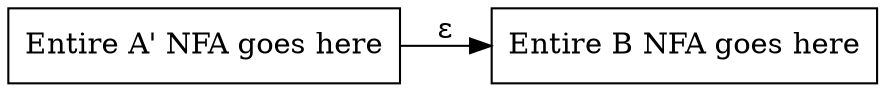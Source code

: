 digraph {
    rankdir="LR";
    a_prime [shape=box, label="Entire A' NFA goes here"];
    b [shape=box, label="Entire B NFA goes here"];

    a_prime -> b [label=<&epsilon;>];
}
